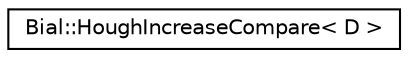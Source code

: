 digraph "Graphical Class Hierarchy"
{
  edge [fontname="Helvetica",fontsize="10",labelfontname="Helvetica",labelfontsize="10"];
  node [fontname="Helvetica",fontsize="10",shape=record];
  rankdir="LR";
  Node1 [label="Bial::HoughIncreaseCompare\< D \>",height=0.2,width=0.4,color="black", fillcolor="white", style="filled",URL="$struct_bial_1_1_hough_increase_compare.html",tooltip="Class is used to compare elements in increasing order to sort hough circle candidates. "];
}
